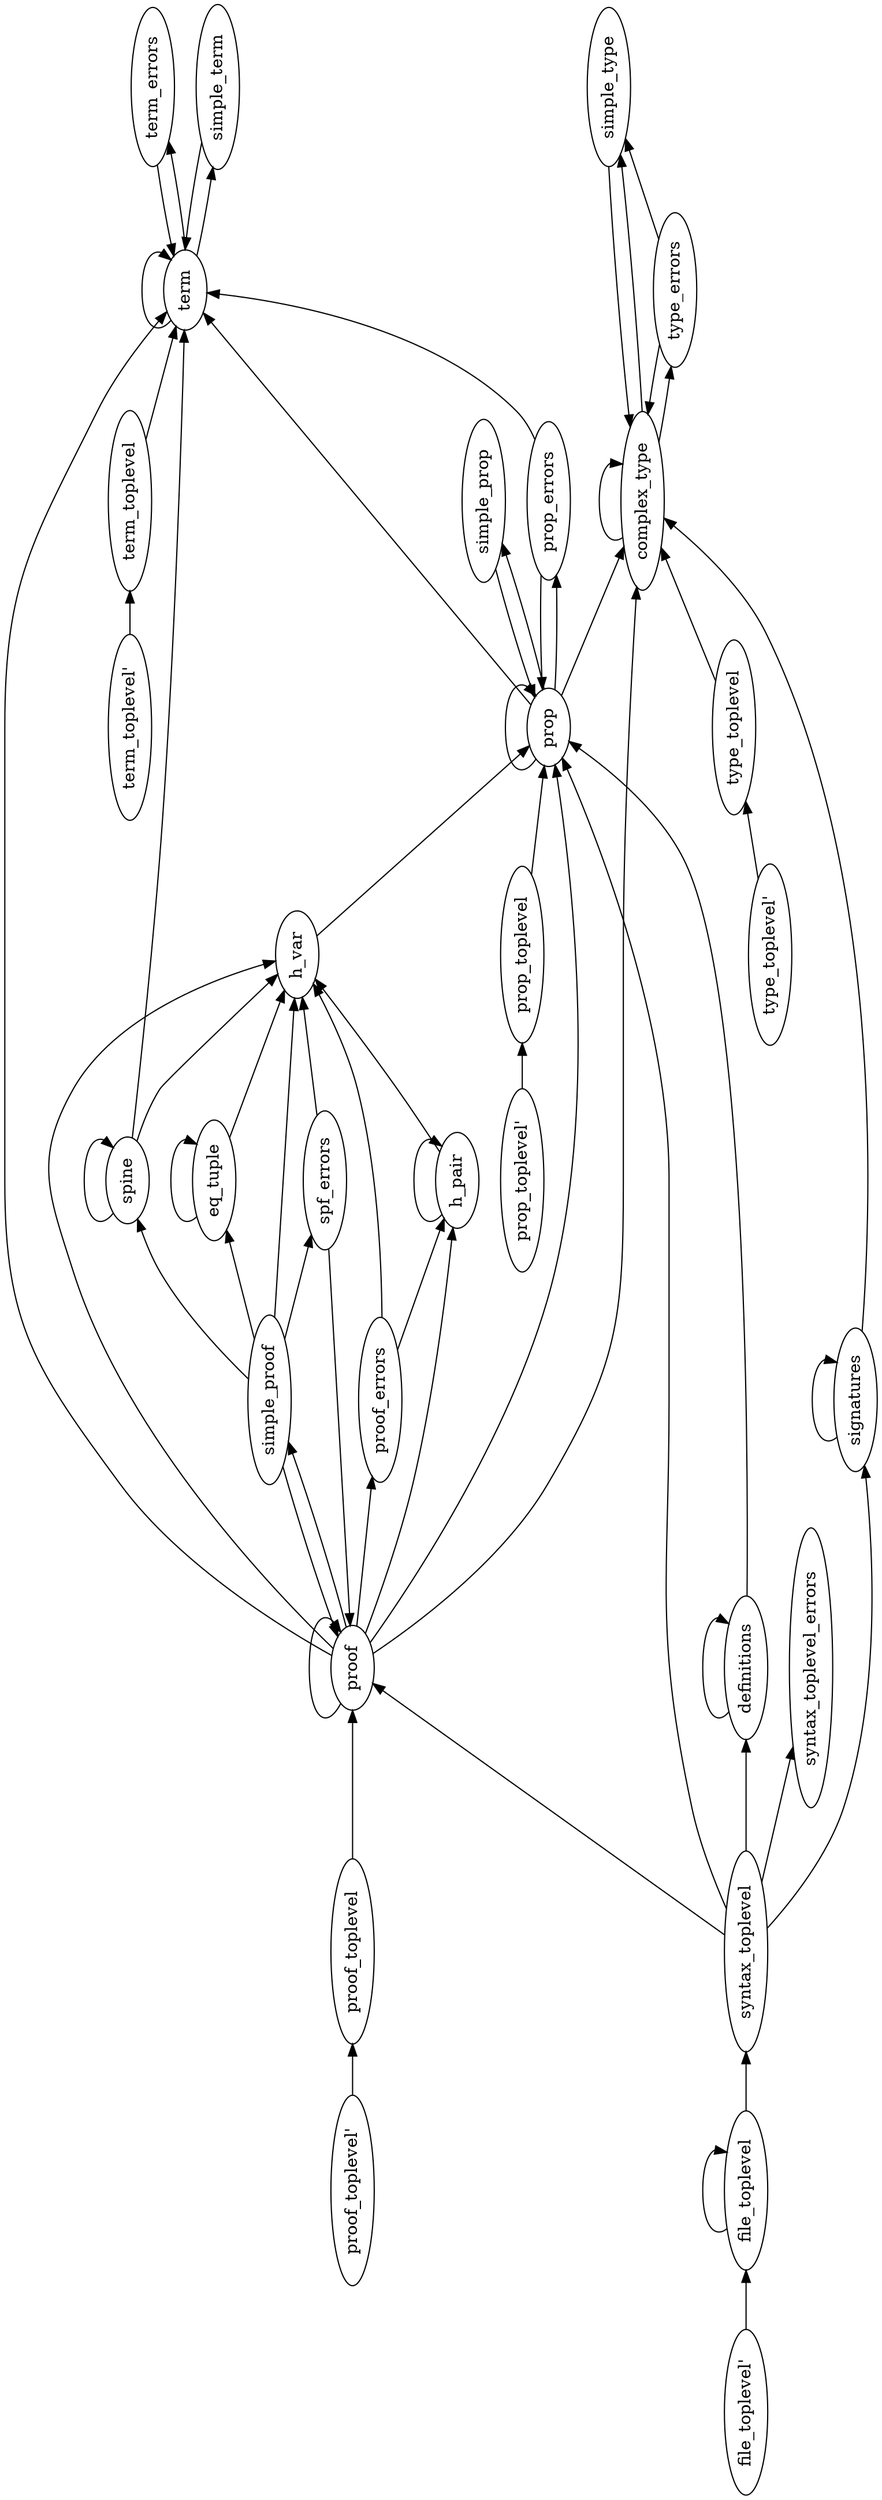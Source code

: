 digraph G {
orientation = landscape;
rankdir = LR;
ratio = compress;
nt0 [ label="type_toplevel'" ] ;
nt1 [ label="term_toplevel'" ] ;
nt2 [ label="prop_toplevel'" ] ;
nt3 [ label="proof_toplevel'" ] ;
nt4 [ label="file_toplevel'" ] ;
nt5 [ label="type_toplevel" ] ;
nt6 [ label="type_errors" ] ;
nt7 [ label="term_toplevel" ] ;
nt8 [ label="term_errors" ] ;
nt9 [ label="term" ] ;
nt10 [ label="syntax_toplevel_errors" ] ;
nt11 [ label="syntax_toplevel" ] ;
nt12 [ label="spine" ] ;
nt13 [ label="spf_errors" ] ;
nt14 [ label="simple_type" ] ;
nt15 [ label="simple_term" ] ;
nt16 [ label="simple_prop" ] ;
nt17 [ label="simple_proof" ] ;
nt18 [ label="signatures" ] ;
nt19 [ label="prop_toplevel" ] ;
nt20 [ label="prop_errors" ] ;
nt21 [ label="prop" ] ;
nt22 [ label="proof_toplevel" ] ;
nt23 [ label="proof_errors" ] ;
nt24 [ label="proof" ] ;
nt25 [ label="h_var" ] ;
nt26 [ label="h_pair" ] ;
nt27 [ label="file_toplevel" ] ;
nt28 [ label="eq_tuple" ] ;
nt29 [ label="definitions" ] ;
nt30 [ label="complex_type" ] ;
nt0 -> nt5 [ label="" ] ;
nt1 -> nt7 [ label="" ] ;
nt2 -> nt19 [ label="" ] ;
nt3 -> nt22 [ label="" ] ;
nt4 -> nt27 [ label="" ] ;
nt5 -> nt30 [ label="" ] ;
nt6 -> nt14 [ label="" ] ;
nt6 -> nt30 [ label="" ] ;
nt7 -> nt9 [ label="" ] ;
nt8 -> nt9 [ label="" ] ;
nt9 -> nt8 [ label="" ] ;
nt9 -> nt9 [ label="" ] ;
nt9 -> nt15 [ label="" ] ;
nt11 -> nt10 [ label="" ] ;
nt11 -> nt18 [ label="" ] ;
nt11 -> nt21 [ label="" ] ;
nt11 -> nt24 [ label="" ] ;
nt11 -> nt29 [ label="" ] ;
nt12 -> nt9 [ label="" ] ;
nt12 -> nt12 [ label="" ] ;
nt12 -> nt25 [ label="" ] ;
nt13 -> nt24 [ label="" ] ;
nt13 -> nt25 [ label="" ] ;
nt14 -> nt30 [ label="" ] ;
nt15 -> nt9 [ label="" ] ;
nt16 -> nt21 [ label="" ] ;
nt17 -> nt12 [ label="" ] ;
nt17 -> nt13 [ label="" ] ;
nt17 -> nt24 [ label="" ] ;
nt17 -> nt25 [ label="" ] ;
nt17 -> nt28 [ label="" ] ;
nt18 -> nt18 [ label="" ] ;
nt18 -> nt30 [ label="" ] ;
nt19 -> nt21 [ label="" ] ;
nt20 -> nt9 [ label="" ] ;
nt20 -> nt21 [ label="" ] ;
nt21 -> nt9 [ label="" ] ;
nt21 -> nt16 [ label="" ] ;
nt21 -> nt20 [ label="" ] ;
nt21 -> nt21 [ label="" ] ;
nt21 -> nt30 [ label="" ] ;
nt22 -> nt24 [ label="" ] ;
nt23 -> nt25 [ label="" ] ;
nt23 -> nt26 [ label="" ] ;
nt24 -> nt9 [ label="" ] ;
nt24 -> nt17 [ label="" ] ;
nt24 -> nt21 [ label="" ] ;
nt24 -> nt23 [ label="" ] ;
nt24 -> nt24 [ label="" ] ;
nt24 -> nt25 [ label="" ] ;
nt24 -> nt26 [ label="" ] ;
nt24 -> nt30 [ label="" ] ;
nt25 -> nt21 [ label="" ] ;
nt26 -> nt25 [ label="" ] ;
nt26 -> nt26 [ label="" ] ;
nt27 -> nt11 [ label="" ] ;
nt27 -> nt27 [ label="" ] ;
nt28 -> nt25 [ label="" ] ;
nt28 -> nt28 [ label="" ] ;
nt29 -> nt21 [ label="" ] ;
nt29 -> nt29 [ label="" ] ;
nt30 -> nt6 [ label="" ] ;
nt30 -> nt14 [ label="" ] ;
nt30 -> nt30 [ label="" ] ;

}
